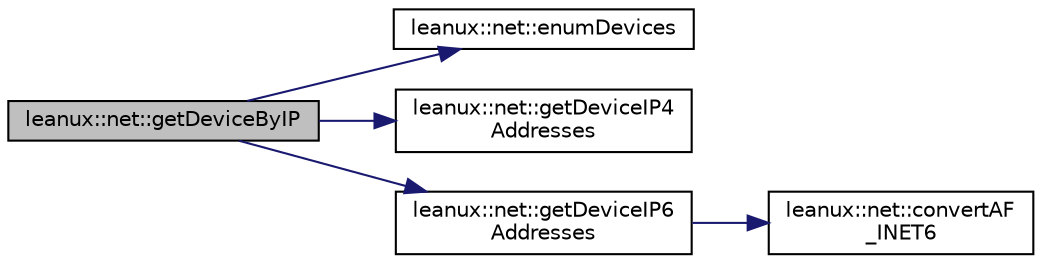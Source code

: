 digraph "leanux::net::getDeviceByIP"
{
 // LATEX_PDF_SIZE
  bgcolor="transparent";
  edge [fontname="Helvetica",fontsize="10",labelfontname="Helvetica",labelfontsize="10"];
  node [fontname="Helvetica",fontsize="10",shape=record];
  rankdir="LR";
  Node1 [label="leanux::net::getDeviceByIP",height=0.2,width=0.4,color="black", fillcolor="grey75", style="filled", fontcolor="black",tooltip="Return the device name configured with the given ip address."];
  Node1 -> Node2 [color="midnightblue",fontsize="10",style="solid",fontname="Helvetica"];
  Node2 [label="leanux::net::enumDevices",height=0.2,width=0.4,color="black",URL="$namespaceleanux_1_1net.html#a1964b806f7bbed9be7d90cbadd12e75a",tooltip="Enumerate network devices."];
  Node1 -> Node3 [color="midnightblue",fontsize="10",style="solid",fontname="Helvetica"];
  Node3 [label="leanux::net::getDeviceIP4\lAddresses",height=0.2,width=0.4,color="black",URL="$namespaceleanux_1_1net.html#a1263f722e81950eb9973fe13b3b924d4",tooltip="Get a list of IP4 adresses assigned to the device."];
  Node1 -> Node4 [color="midnightblue",fontsize="10",style="solid",fontname="Helvetica"];
  Node4 [label="leanux::net::getDeviceIP6\lAddresses",height=0.2,width=0.4,color="black",URL="$namespaceleanux_1_1net.html#a7c381b1111743825c892ab901076314b",tooltip="Get a list of IP6 adresses assigned to the device."];
  Node4 -> Node5 [color="midnightblue",fontsize="10",style="solid",fontname="Helvetica"];
  Node5 [label="leanux::net::convertAF\l_INET6",height=0.2,width=0.4,color="black",URL="$namespaceleanux_1_1net.html#af94467113568c21e1a32c0d5e842dab0",tooltip="convert IPv6 network IP representation to human readable format."];
}
